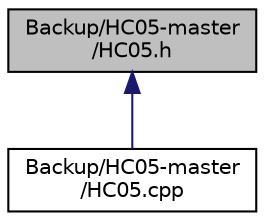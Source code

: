 digraph "Backup/HC05-master/HC05.h"
{
  edge [fontname="Helvetica",fontsize="10",labelfontname="Helvetica",labelfontsize="10"];
  node [fontname="Helvetica",fontsize="10",shape=record];
  Node1 [label="Backup/HC05-master\l/HC05.h",height=0.2,width=0.4,color="black", fillcolor="grey75", style="filled", fontcolor="black"];
  Node1 -> Node2 [dir="back",color="midnightblue",fontsize="10",style="solid"];
  Node2 [label="Backup/HC05-master\l/HC05.cpp",height=0.2,width=0.4,color="black", fillcolor="white", style="filled",URL="$_h_c05_8cpp.html"];
}
